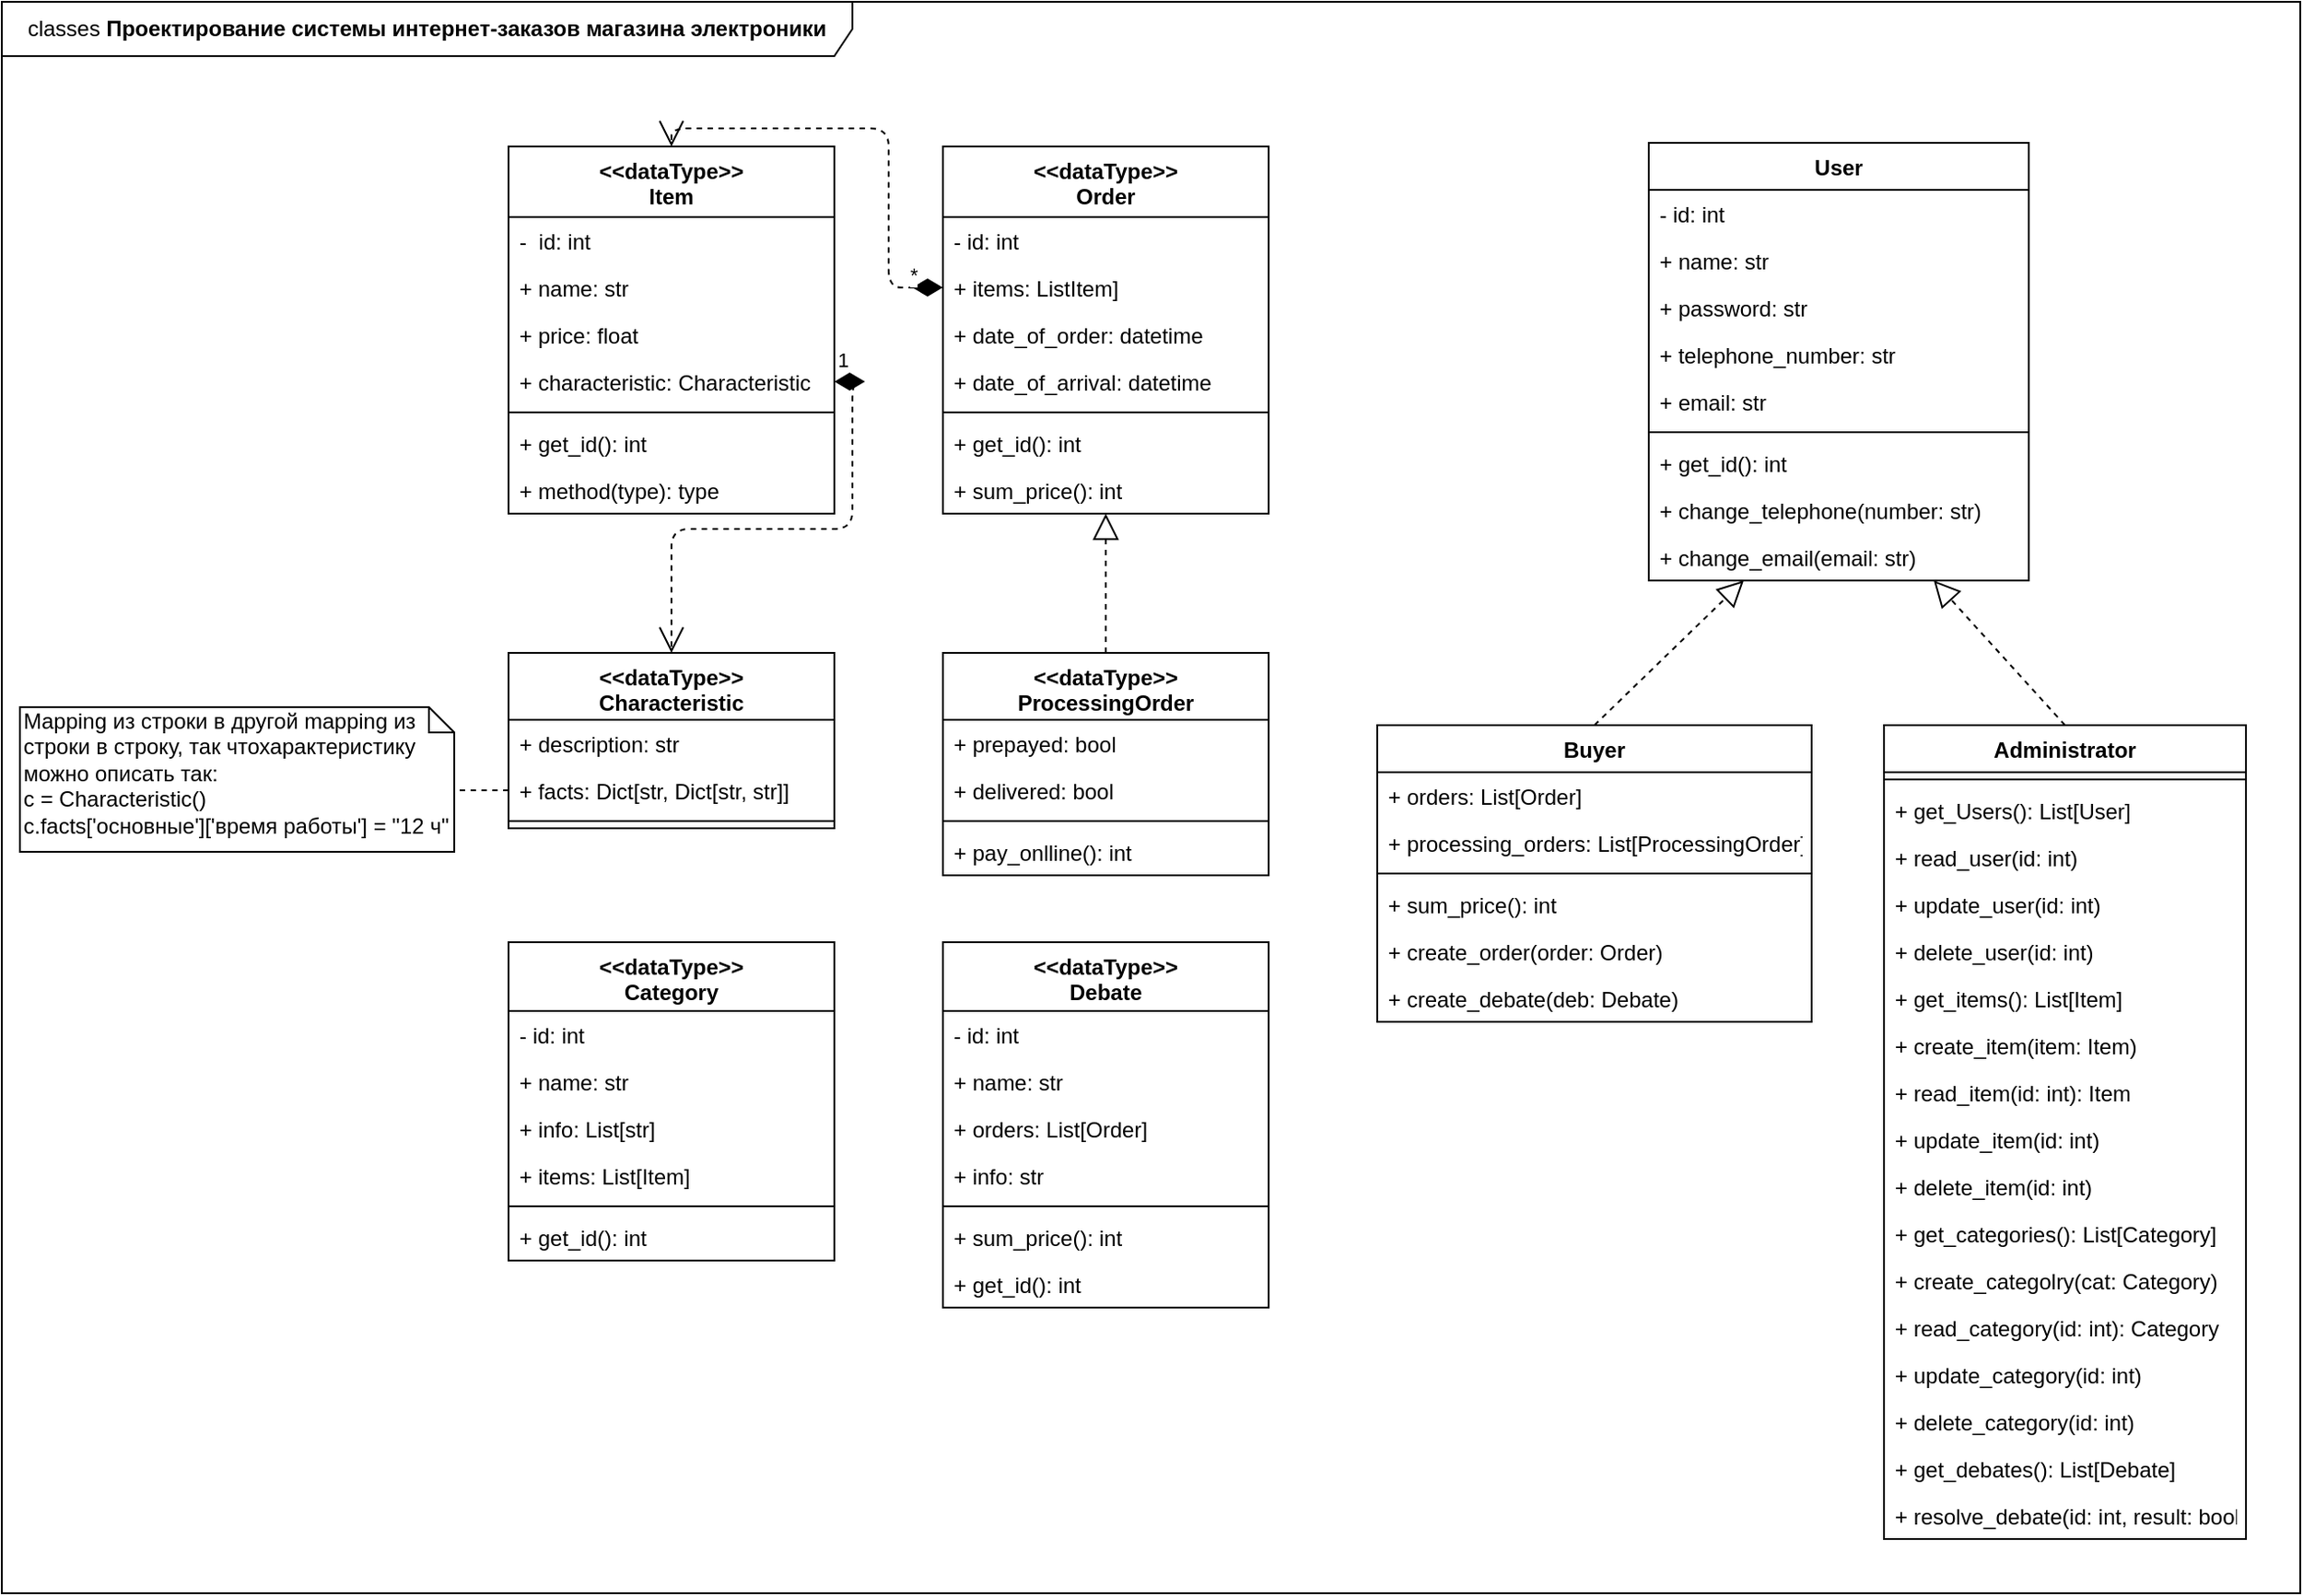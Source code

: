 <mxfile version="12.8.1" type="github">
  <diagram id="7VpvIhueV3ilVMoM20PL" name="Page-1">
    <mxGraphModel dx="824" dy="461" grid="1" gridSize="10" guides="1" tooltips="1" connect="1" arrows="1" fold="1" page="1" pageScale="1" pageWidth="850" pageHeight="1100" math="0" shadow="0">
      <root>
        <mxCell id="0" />
        <mxCell id="1" parent="0" />
        <mxCell id="_wDIAisPJdzkH9Y9Z4WT-5" value="classes &lt;b&gt;Проектирование системы интернет-заказов магазина электроники&lt;/b&gt;" style="shape=umlFrame;whiteSpace=wrap;html=1;width=470;height=30;" parent="1" vertex="1">
          <mxGeometry x="40" y="40" width="1270" height="880" as="geometry" />
        </mxCell>
        <mxCell id="_wDIAisPJdzkH9Y9Z4WT-1" value="&lt;&lt;dataType&gt;&gt;&#xa;Item" style="swimlane;fontStyle=1;align=center;verticalAlign=top;childLayout=stackLayout;horizontal=1;startSize=39;horizontalStack=0;resizeParent=1;resizeParentMax=0;resizeLast=0;collapsible=1;marginBottom=0;" parent="1" vertex="1">
          <mxGeometry x="320" y="120" width="180" height="203" as="geometry" />
        </mxCell>
        <mxCell id="_wDIAisPJdzkH9Y9Z4WT-14" value="-  id: int" style="text;strokeColor=none;fillColor=none;align=left;verticalAlign=top;spacingLeft=4;spacingRight=4;overflow=hidden;rotatable=0;points=[[0,0.5],[1,0.5]];portConstraint=eastwest;" parent="_wDIAisPJdzkH9Y9Z4WT-1" vertex="1">
          <mxGeometry y="39" width="180" height="26" as="geometry" />
        </mxCell>
        <mxCell id="_wDIAisPJdzkH9Y9Z4WT-2" value="+ name: str" style="text;strokeColor=none;fillColor=none;align=left;verticalAlign=top;spacingLeft=4;spacingRight=4;overflow=hidden;rotatable=0;points=[[0,0.5],[1,0.5]];portConstraint=eastwest;" parent="_wDIAisPJdzkH9Y9Z4WT-1" vertex="1">
          <mxGeometry y="65" width="180" height="26" as="geometry" />
        </mxCell>
        <mxCell id="_wDIAisPJdzkH9Y9Z4WT-6" value="+ price: float" style="text;strokeColor=none;fillColor=none;align=left;verticalAlign=top;spacingLeft=4;spacingRight=4;overflow=hidden;rotatable=0;points=[[0,0.5],[1,0.5]];portConstraint=eastwest;" parent="_wDIAisPJdzkH9Y9Z4WT-1" vertex="1">
          <mxGeometry y="91" width="180" height="26" as="geometry" />
        </mxCell>
        <mxCell id="_wDIAisPJdzkH9Y9Z4WT-7" value="+ characteristic: Characteristic" style="text;strokeColor=none;fillColor=none;align=left;verticalAlign=top;spacingLeft=4;spacingRight=4;overflow=hidden;rotatable=0;points=[[0,0.5],[1,0.5]];portConstraint=eastwest;" parent="_wDIAisPJdzkH9Y9Z4WT-1" vertex="1">
          <mxGeometry y="117" width="180" height="26" as="geometry" />
        </mxCell>
        <mxCell id="_wDIAisPJdzkH9Y9Z4WT-3" value="" style="line;strokeWidth=1;fillColor=none;align=left;verticalAlign=middle;spacingTop=-1;spacingLeft=3;spacingRight=3;rotatable=0;labelPosition=right;points=[];portConstraint=eastwest;" parent="_wDIAisPJdzkH9Y9Z4WT-1" vertex="1">
          <mxGeometry y="143" width="180" height="8" as="geometry" />
        </mxCell>
        <mxCell id="AqnYTcgwSNKYMv5zJtwy-12" value="+ get_id(): int" style="text;strokeColor=none;fillColor=none;align=left;verticalAlign=top;spacingLeft=4;spacingRight=4;overflow=hidden;rotatable=0;points=[[0,0.5],[1,0.5]];portConstraint=eastwest;" parent="_wDIAisPJdzkH9Y9Z4WT-1" vertex="1">
          <mxGeometry y="151" width="180" height="26" as="geometry" />
        </mxCell>
        <mxCell id="_wDIAisPJdzkH9Y9Z4WT-4" value="+ method(type): type" style="text;strokeColor=none;fillColor=none;align=left;verticalAlign=top;spacingLeft=4;spacingRight=4;overflow=hidden;rotatable=0;points=[[0,0.5],[1,0.5]];portConstraint=eastwest;" parent="_wDIAisPJdzkH9Y9Z4WT-1" vertex="1">
          <mxGeometry y="177" width="180" height="26" as="geometry" />
        </mxCell>
        <mxCell id="_wDIAisPJdzkH9Y9Z4WT-8" value="&lt;&lt;dataType&gt;&gt;&#xa;ProcessingOrder" style="swimlane;fontStyle=1;align=center;verticalAlign=top;childLayout=stackLayout;horizontal=1;startSize=37;horizontalStack=0;resizeParent=1;resizeParentMax=0;resizeLast=0;collapsible=1;marginBottom=0;" parent="1" vertex="1">
          <mxGeometry x="560" y="400" width="180" height="123" as="geometry" />
        </mxCell>
        <mxCell id="_wDIAisPJdzkH9Y9Z4WT-43" value="+ prepayed: bool" style="text;strokeColor=none;fillColor=none;align=left;verticalAlign=top;spacingLeft=4;spacingRight=4;overflow=hidden;rotatable=0;points=[[0,0.5],[1,0.5]];portConstraint=eastwest;" parent="_wDIAisPJdzkH9Y9Z4WT-8" vertex="1">
          <mxGeometry y="37" width="180" height="26" as="geometry" />
        </mxCell>
        <mxCell id="AqnYTcgwSNKYMv5zJtwy-37" value="+ delivered: bool" style="text;strokeColor=none;fillColor=none;align=left;verticalAlign=top;spacingLeft=4;spacingRight=4;overflow=hidden;rotatable=0;points=[[0,0.5],[1,0.5]];portConstraint=eastwest;" parent="_wDIAisPJdzkH9Y9Z4WT-8" vertex="1">
          <mxGeometry y="63" width="180" height="26" as="geometry" />
        </mxCell>
        <mxCell id="_wDIAisPJdzkH9Y9Z4WT-12" value="" style="line;strokeWidth=1;fillColor=none;align=left;verticalAlign=middle;spacingTop=-1;spacingLeft=3;spacingRight=3;rotatable=0;labelPosition=right;points=[];portConstraint=eastwest;" parent="_wDIAisPJdzkH9Y9Z4WT-8" vertex="1">
          <mxGeometry y="89" width="180" height="8" as="geometry" />
        </mxCell>
        <mxCell id="_wDIAisPJdzkH9Y9Z4WT-13" value="+ pay_onlline(): int" style="text;strokeColor=none;fillColor=none;align=left;verticalAlign=top;spacingLeft=4;spacingRight=4;overflow=hidden;rotatable=0;points=[[0,0.5],[1,0.5]];portConstraint=eastwest;" parent="_wDIAisPJdzkH9Y9Z4WT-8" vertex="1">
          <mxGeometry y="97" width="180" height="26" as="geometry" />
        </mxCell>
        <mxCell id="_wDIAisPJdzkH9Y9Z4WT-23" value="Buyer" style="swimlane;fontStyle=1;align=center;verticalAlign=top;childLayout=stackLayout;horizontal=1;startSize=26;horizontalStack=0;resizeParent=1;resizeParentMax=0;resizeLast=0;collapsible=1;marginBottom=0;" parent="1" vertex="1">
          <mxGeometry x="800" y="440" width="240" height="164" as="geometry" />
        </mxCell>
        <mxCell id="_wDIAisPJdzkH9Y9Z4WT-53" value="+ orders: List[Order]" style="text;strokeColor=none;fillColor=none;align=left;verticalAlign=top;spacingLeft=4;spacingRight=4;overflow=hidden;rotatable=0;points=[[0,0.5],[1,0.5]];portConstraint=eastwest;" parent="_wDIAisPJdzkH9Y9Z4WT-23" vertex="1">
          <mxGeometry y="26" width="240" height="26" as="geometry" />
        </mxCell>
        <mxCell id="_wDIAisPJdzkH9Y9Z4WT-54" value="+ processing_orders: List[ProcessingOrder]" style="text;strokeColor=none;fillColor=none;align=left;verticalAlign=top;spacingLeft=4;spacingRight=4;overflow=hidden;rotatable=0;points=[[0,0.5],[1,0.5]];portConstraint=eastwest;" parent="_wDIAisPJdzkH9Y9Z4WT-23" vertex="1">
          <mxGeometry y="52" width="240" height="26" as="geometry" />
        </mxCell>
        <mxCell id="_wDIAisPJdzkH9Y9Z4WT-26" value="" style="line;strokeWidth=1;fillColor=none;align=left;verticalAlign=middle;spacingTop=-1;spacingLeft=3;spacingRight=3;rotatable=0;labelPosition=right;points=[];portConstraint=eastwest;" parent="_wDIAisPJdzkH9Y9Z4WT-23" vertex="1">
          <mxGeometry y="78" width="240" height="8" as="geometry" />
        </mxCell>
        <mxCell id="_wDIAisPJdzkH9Y9Z4WT-27" value="+ sum_price(): int" style="text;strokeColor=none;fillColor=none;align=left;verticalAlign=top;spacingLeft=4;spacingRight=4;overflow=hidden;rotatable=0;points=[[0,0.5],[1,0.5]];portConstraint=eastwest;" parent="_wDIAisPJdzkH9Y9Z4WT-23" vertex="1">
          <mxGeometry y="86" width="240" height="26" as="geometry" />
        </mxCell>
        <mxCell id="AqnYTcgwSNKYMv5zJtwy-16" value="+ create_order(order: Order)" style="text;strokeColor=none;fillColor=none;align=left;verticalAlign=top;spacingLeft=4;spacingRight=4;overflow=hidden;rotatable=0;points=[[0,0.5],[1,0.5]];portConstraint=eastwest;" parent="_wDIAisPJdzkH9Y9Z4WT-23" vertex="1">
          <mxGeometry y="112" width="240" height="26" as="geometry" />
        </mxCell>
        <mxCell id="AqnYTcgwSNKYMv5zJtwy-36" value="+ create_debate(deb: Debate)" style="text;strokeColor=none;fillColor=none;align=left;verticalAlign=top;spacingLeft=4;spacingRight=4;overflow=hidden;rotatable=0;points=[[0,0.5],[1,0.5]];portConstraint=eastwest;" parent="_wDIAisPJdzkH9Y9Z4WT-23" vertex="1">
          <mxGeometry y="138" width="240" height="26" as="geometry" />
        </mxCell>
        <mxCell id="_wDIAisPJdzkH9Y9Z4WT-30" value="Administrator" style="swimlane;fontStyle=1;align=center;verticalAlign=top;childLayout=stackLayout;horizontal=1;startSize=26;horizontalStack=0;resizeParent=1;resizeParentMax=0;resizeLast=0;collapsible=1;marginBottom=0;" parent="1" vertex="1">
          <mxGeometry x="1080" y="440" width="200" height="450" as="geometry" />
        </mxCell>
        <mxCell id="_wDIAisPJdzkH9Y9Z4WT-35" value="" style="line;strokeWidth=1;fillColor=none;align=left;verticalAlign=middle;spacingTop=-1;spacingLeft=3;spacingRight=3;rotatable=0;labelPosition=right;points=[];portConstraint=eastwest;" parent="_wDIAisPJdzkH9Y9Z4WT-30" vertex="1">
          <mxGeometry y="26" width="200" height="8" as="geometry" />
        </mxCell>
        <mxCell id="AqnYTcgwSNKYMv5zJtwy-30" value="+ get_Users(): List[User]" style="text;strokeColor=none;fillColor=none;align=left;verticalAlign=top;spacingLeft=4;spacingRight=4;overflow=hidden;rotatable=0;points=[[0,0.5],[1,0.5]];portConstraint=eastwest;" parent="_wDIAisPJdzkH9Y9Z4WT-30" vertex="1">
          <mxGeometry y="34" width="200" height="26" as="geometry" />
        </mxCell>
        <mxCell id="AqnYTcgwSNKYMv5zJtwy-29" value="+ read_user(id: int)" style="text;strokeColor=none;fillColor=none;align=left;verticalAlign=top;spacingLeft=4;spacingRight=4;overflow=hidden;rotatable=0;points=[[0,0.5],[1,0.5]];portConstraint=eastwest;" parent="_wDIAisPJdzkH9Y9Z4WT-30" vertex="1">
          <mxGeometry y="60" width="200" height="26" as="geometry" />
        </mxCell>
        <mxCell id="AqnYTcgwSNKYMv5zJtwy-27" value="+ update_user(id: int)" style="text;strokeColor=none;fillColor=none;align=left;verticalAlign=top;spacingLeft=4;spacingRight=4;overflow=hidden;rotatable=0;points=[[0,0.5],[1,0.5]];portConstraint=eastwest;" parent="_wDIAisPJdzkH9Y9Z4WT-30" vertex="1">
          <mxGeometry y="86" width="200" height="26" as="geometry" />
        </mxCell>
        <mxCell id="AqnYTcgwSNKYMv5zJtwy-28" value="+ delete_user(id: int)" style="text;strokeColor=none;fillColor=none;align=left;verticalAlign=top;spacingLeft=4;spacingRight=4;overflow=hidden;rotatable=0;points=[[0,0.5],[1,0.5]];portConstraint=eastwest;" parent="_wDIAisPJdzkH9Y9Z4WT-30" vertex="1">
          <mxGeometry y="112" width="200" height="26" as="geometry" />
        </mxCell>
        <mxCell id="AqnYTcgwSNKYMv5zJtwy-34" value="+ get_items(): List[Item]" style="text;strokeColor=none;fillColor=none;align=left;verticalAlign=top;spacingLeft=4;spacingRight=4;overflow=hidden;rotatable=0;points=[[0,0.5],[1,0.5]];portConstraint=eastwest;" parent="_wDIAisPJdzkH9Y9Z4WT-30" vertex="1">
          <mxGeometry y="138" width="200" height="26" as="geometry" />
        </mxCell>
        <mxCell id="_wDIAisPJdzkH9Y9Z4WT-36" value="+ create_item(item: Item)" style="text;strokeColor=none;fillColor=none;align=left;verticalAlign=top;spacingLeft=4;spacingRight=4;overflow=hidden;rotatable=0;points=[[0,0.5],[1,0.5]];portConstraint=eastwest;" parent="_wDIAisPJdzkH9Y9Z4WT-30" vertex="1">
          <mxGeometry y="164" width="200" height="26" as="geometry" />
        </mxCell>
        <mxCell id="_wDIAisPJdzkH9Y9Z4WT-37" value="+ read_item(id: int): Item" style="text;strokeColor=none;fillColor=none;align=left;verticalAlign=top;spacingLeft=4;spacingRight=4;overflow=hidden;rotatable=0;points=[[0,0.5],[1,0.5]];portConstraint=eastwest;" parent="_wDIAisPJdzkH9Y9Z4WT-30" vertex="1">
          <mxGeometry y="190" width="200" height="26" as="geometry" />
        </mxCell>
        <mxCell id="_wDIAisPJdzkH9Y9Z4WT-79" value="+ update_item(id: int)" style="text;strokeColor=none;fillColor=none;align=left;verticalAlign=top;spacingLeft=4;spacingRight=4;overflow=hidden;rotatable=0;points=[[0,0.5],[1,0.5]];portConstraint=eastwest;" parent="_wDIAisPJdzkH9Y9Z4WT-30" vertex="1">
          <mxGeometry y="216" width="200" height="26" as="geometry" />
        </mxCell>
        <mxCell id="_wDIAisPJdzkH9Y9Z4WT-80" value="+ delete_item(id: int)" style="text;strokeColor=none;fillColor=none;align=left;verticalAlign=top;spacingLeft=4;spacingRight=4;overflow=hidden;rotatable=0;points=[[0,0.5],[1,0.5]];portConstraint=eastwest;" parent="_wDIAisPJdzkH9Y9Z4WT-30" vertex="1">
          <mxGeometry y="242" width="200" height="26" as="geometry" />
        </mxCell>
        <mxCell id="AqnYTcgwSNKYMv5zJtwy-35" value="+ get_categories(): List[Category]" style="text;strokeColor=none;fillColor=none;align=left;verticalAlign=top;spacingLeft=4;spacingRight=4;overflow=hidden;rotatable=0;points=[[0,0.5],[1,0.5]];portConstraint=eastwest;" parent="_wDIAisPJdzkH9Y9Z4WT-30" vertex="1">
          <mxGeometry y="268" width="200" height="26" as="geometry" />
        </mxCell>
        <mxCell id="_wDIAisPJdzkH9Y9Z4WT-77" value="+ create_categolry(cat: Category)" style="text;strokeColor=none;fillColor=none;align=left;verticalAlign=top;spacingLeft=4;spacingRight=4;overflow=hidden;rotatable=0;points=[[0,0.5],[1,0.5]];portConstraint=eastwest;" parent="_wDIAisPJdzkH9Y9Z4WT-30" vertex="1">
          <mxGeometry y="294" width="200" height="26" as="geometry" />
        </mxCell>
        <mxCell id="_wDIAisPJdzkH9Y9Z4WT-78" value="+ read_category(id: int): Category" style="text;strokeColor=none;fillColor=none;align=left;verticalAlign=top;spacingLeft=4;spacingRight=4;overflow=hidden;rotatable=0;points=[[0,0.5],[1,0.5]];portConstraint=eastwest;" parent="_wDIAisPJdzkH9Y9Z4WT-30" vertex="1">
          <mxGeometry y="320" width="200" height="26" as="geometry" />
        </mxCell>
        <mxCell id="_wDIAisPJdzkH9Y9Z4WT-71" value="+ update_category(id: int)" style="text;strokeColor=none;fillColor=none;align=left;verticalAlign=top;spacingLeft=4;spacingRight=4;overflow=hidden;rotatable=0;points=[[0,0.5],[1,0.5]];portConstraint=eastwest;" parent="_wDIAisPJdzkH9Y9Z4WT-30" vertex="1">
          <mxGeometry y="346" width="200" height="26" as="geometry" />
        </mxCell>
        <mxCell id="_wDIAisPJdzkH9Y9Z4WT-72" value="+ delete_category(id: int)" style="text;strokeColor=none;fillColor=none;align=left;verticalAlign=top;spacingLeft=4;spacingRight=4;overflow=hidden;rotatable=0;points=[[0,0.5],[1,0.5]];portConstraint=eastwest;" parent="_wDIAisPJdzkH9Y9Z4WT-30" vertex="1">
          <mxGeometry y="372" width="200" height="26" as="geometry" />
        </mxCell>
        <mxCell id="AqnYTcgwSNKYMv5zJtwy-18" value="+ get_debates(): List[Debate]" style="text;strokeColor=none;fillColor=none;align=left;verticalAlign=top;spacingLeft=4;spacingRight=4;overflow=hidden;rotatable=0;points=[[0,0.5],[1,0.5]];portConstraint=eastwest;" parent="_wDIAisPJdzkH9Y9Z4WT-30" vertex="1">
          <mxGeometry y="398" width="200" height="26" as="geometry" />
        </mxCell>
        <mxCell id="AqnYTcgwSNKYMv5zJtwy-17" value="+ resolve_debate(id: int, result: bool)" style="text;strokeColor=none;fillColor=none;align=left;verticalAlign=top;spacingLeft=4;spacingRight=4;overflow=hidden;rotatable=0;points=[[0,0.5],[1,0.5]];portConstraint=eastwest;" parent="_wDIAisPJdzkH9Y9Z4WT-30" vertex="1">
          <mxGeometry y="424" width="200" height="26" as="geometry" />
        </mxCell>
        <mxCell id="_wDIAisPJdzkH9Y9Z4WT-55" value="&lt;&lt;dataType&gt;&gt;&#xa;Order" style="swimlane;fontStyle=1;align=center;verticalAlign=top;childLayout=stackLayout;horizontal=1;startSize=39;horizontalStack=0;resizeParent=1;resizeParentMax=0;resizeLast=0;collapsible=1;marginBottom=0;" parent="1" vertex="1">
          <mxGeometry x="560" y="120" width="180" height="203" as="geometry" />
        </mxCell>
        <mxCell id="_wDIAisPJdzkH9Y9Z4WT-56" value="- id: int" style="text;strokeColor=none;fillColor=none;align=left;verticalAlign=top;spacingLeft=4;spacingRight=4;overflow=hidden;rotatable=0;points=[[0,0.5],[1,0.5]];portConstraint=eastwest;" parent="_wDIAisPJdzkH9Y9Z4WT-55" vertex="1">
          <mxGeometry y="39" width="180" height="26" as="geometry" />
        </mxCell>
        <mxCell id="_wDIAisPJdzkH9Y9Z4WT-57" value="+ items: ListItem]" style="text;strokeColor=none;fillColor=none;align=left;verticalAlign=top;spacingLeft=4;spacingRight=4;overflow=hidden;rotatable=0;points=[[0,0.5],[1,0.5]];portConstraint=eastwest;" parent="_wDIAisPJdzkH9Y9Z4WT-55" vertex="1">
          <mxGeometry y="65" width="180" height="26" as="geometry" />
        </mxCell>
        <mxCell id="_wDIAisPJdzkH9Y9Z4WT-58" value="+ date_of_order: datetime" style="text;strokeColor=none;fillColor=none;align=left;verticalAlign=top;spacingLeft=4;spacingRight=4;overflow=hidden;rotatable=0;points=[[0,0.5],[1,0.5]];portConstraint=eastwest;" parent="_wDIAisPJdzkH9Y9Z4WT-55" vertex="1">
          <mxGeometry y="91" width="180" height="26" as="geometry" />
        </mxCell>
        <mxCell id="_wDIAisPJdzkH9Y9Z4WT-61" value="+ date_of_arrival: datetime" style="text;strokeColor=none;fillColor=none;align=left;verticalAlign=top;spacingLeft=4;spacingRight=4;overflow=hidden;rotatable=0;points=[[0,0.5],[1,0.5]];portConstraint=eastwest;" parent="_wDIAisPJdzkH9Y9Z4WT-55" vertex="1">
          <mxGeometry y="117" width="180" height="26" as="geometry" />
        </mxCell>
        <mxCell id="_wDIAisPJdzkH9Y9Z4WT-59" value="" style="line;strokeWidth=1;fillColor=none;align=left;verticalAlign=middle;spacingTop=-1;spacingLeft=3;spacingRight=3;rotatable=0;labelPosition=right;points=[];portConstraint=eastwest;" parent="_wDIAisPJdzkH9Y9Z4WT-55" vertex="1">
          <mxGeometry y="143" width="180" height="8" as="geometry" />
        </mxCell>
        <mxCell id="AqnYTcgwSNKYMv5zJtwy-13" value="+ get_id(): int" style="text;strokeColor=none;fillColor=none;align=left;verticalAlign=top;spacingLeft=4;spacingRight=4;overflow=hidden;rotatable=0;points=[[0,0.5],[1,0.5]];portConstraint=eastwest;" parent="_wDIAisPJdzkH9Y9Z4WT-55" vertex="1">
          <mxGeometry y="151" width="180" height="26" as="geometry" />
        </mxCell>
        <mxCell id="_wDIAisPJdzkH9Y9Z4WT-60" value="+ sum_price(): int" style="text;strokeColor=none;fillColor=none;align=left;verticalAlign=top;spacingLeft=4;spacingRight=4;overflow=hidden;rotatable=0;points=[[0,0.5],[1,0.5]];portConstraint=eastwest;" parent="_wDIAisPJdzkH9Y9Z4WT-55" vertex="1">
          <mxGeometry y="177" width="180" height="26" as="geometry" />
        </mxCell>
        <mxCell id="_wDIAisPJdzkH9Y9Z4WT-67" value="User" style="swimlane;fontStyle=1;align=center;verticalAlign=top;childLayout=stackLayout;horizontal=1;startSize=26;horizontalStack=0;resizeParent=1;resizeParentMax=0;resizeLast=0;collapsible=1;marginBottom=0;" parent="1" vertex="1">
          <mxGeometry x="950" y="118" width="210" height="242" as="geometry" />
        </mxCell>
        <mxCell id="_wDIAisPJdzkH9Y9Z4WT-24" value="- id: int" style="text;strokeColor=none;fillColor=none;align=left;verticalAlign=top;spacingLeft=4;spacingRight=4;overflow=hidden;rotatable=0;points=[[0,0.5],[1,0.5]];portConstraint=eastwest;" parent="_wDIAisPJdzkH9Y9Z4WT-67" vertex="1">
          <mxGeometry y="26" width="210" height="26" as="geometry" />
        </mxCell>
        <mxCell id="_wDIAisPJdzkH9Y9Z4WT-25" value="+ name: str" style="text;strokeColor=none;fillColor=none;align=left;verticalAlign=top;spacingLeft=4;spacingRight=4;overflow=hidden;rotatable=0;points=[[0,0.5],[1,0.5]];portConstraint=eastwest;" parent="_wDIAisPJdzkH9Y9Z4WT-67" vertex="1">
          <mxGeometry y="52" width="210" height="26" as="geometry" />
        </mxCell>
        <mxCell id="_wDIAisPJdzkH9Y9Z4WT-28" value="+ password: str" style="text;strokeColor=none;fillColor=none;align=left;verticalAlign=top;spacingLeft=4;spacingRight=4;overflow=hidden;rotatable=0;points=[[0,0.5],[1,0.5]];portConstraint=eastwest;" parent="_wDIAisPJdzkH9Y9Z4WT-67" vertex="1">
          <mxGeometry y="78" width="210" height="26" as="geometry" />
        </mxCell>
        <mxCell id="AqnYTcgwSNKYMv5zJtwy-31" value="+ telephone_number: str" style="text;strokeColor=none;fillColor=none;align=left;verticalAlign=top;spacingLeft=4;spacingRight=4;overflow=hidden;rotatable=0;points=[[0,0.5],[1,0.5]];portConstraint=eastwest;" parent="_wDIAisPJdzkH9Y9Z4WT-67" vertex="1">
          <mxGeometry y="104" width="210" height="26" as="geometry" />
        </mxCell>
        <mxCell id="_wDIAisPJdzkH9Y9Z4WT-34" value="+ email: str" style="text;strokeColor=none;fillColor=none;align=left;verticalAlign=top;spacingLeft=4;spacingRight=4;overflow=hidden;rotatable=0;points=[[0,0.5],[1,0.5]];portConstraint=eastwest;" parent="_wDIAisPJdzkH9Y9Z4WT-67" vertex="1">
          <mxGeometry y="130" width="210" height="26" as="geometry" />
        </mxCell>
        <mxCell id="_wDIAisPJdzkH9Y9Z4WT-69" value="" style="line;strokeWidth=1;fillColor=none;align=left;verticalAlign=middle;spacingTop=-1;spacingLeft=3;spacingRight=3;rotatable=0;labelPosition=right;points=[];portConstraint=eastwest;" parent="_wDIAisPJdzkH9Y9Z4WT-67" vertex="1">
          <mxGeometry y="156" width="210" height="8" as="geometry" />
        </mxCell>
        <mxCell id="AqnYTcgwSNKYMv5zJtwy-14" value="+ get_id(): int" style="text;strokeColor=none;fillColor=none;align=left;verticalAlign=top;spacingLeft=4;spacingRight=4;overflow=hidden;rotatable=0;points=[[0,0.5],[1,0.5]];portConstraint=eastwest;" parent="_wDIAisPJdzkH9Y9Z4WT-67" vertex="1">
          <mxGeometry y="164" width="210" height="26" as="geometry" />
        </mxCell>
        <mxCell id="_wDIAisPJdzkH9Y9Z4WT-70" value="+ change_telephone(number: str)" style="text;strokeColor=none;fillColor=none;align=left;verticalAlign=top;spacingLeft=4;spacingRight=4;overflow=hidden;rotatable=0;points=[[0,0.5],[1,0.5]];portConstraint=eastwest;" parent="_wDIAisPJdzkH9Y9Z4WT-67" vertex="1">
          <mxGeometry y="190" width="210" height="26" as="geometry" />
        </mxCell>
        <mxCell id="AqnYTcgwSNKYMv5zJtwy-32" value="+ change_email(email: str)" style="text;strokeColor=none;fillColor=none;align=left;verticalAlign=top;spacingLeft=4;spacingRight=4;overflow=hidden;rotatable=0;points=[[0,0.5],[1,0.5]];portConstraint=eastwest;" parent="_wDIAisPJdzkH9Y9Z4WT-67" vertex="1">
          <mxGeometry y="216" width="210" height="26" as="geometry" />
        </mxCell>
        <mxCell id="_wDIAisPJdzkH9Y9Z4WT-81" value="&lt;&lt;dataType&gt;&gt;&#xa;Characteristic" style="swimlane;fontStyle=1;align=center;verticalAlign=top;childLayout=stackLayout;horizontal=1;startSize=37;horizontalStack=0;resizeParent=1;resizeParentMax=0;resizeLast=0;collapsible=1;marginBottom=0;" parent="1" vertex="1">
          <mxGeometry x="320" y="400" width="180" height="97" as="geometry" />
        </mxCell>
        <mxCell id="_wDIAisPJdzkH9Y9Z4WT-82" value="+ description: str" style="text;strokeColor=none;fillColor=none;align=left;verticalAlign=top;spacingLeft=4;spacingRight=4;overflow=hidden;rotatable=0;points=[[0,0.5],[1,0.5]];portConstraint=eastwest;" parent="_wDIAisPJdzkH9Y9Z4WT-81" vertex="1">
          <mxGeometry y="37" width="180" height="26" as="geometry" />
        </mxCell>
        <mxCell id="AqnYTcgwSNKYMv5zJtwy-2" value="+ facts: Dict[str, Dict[str, str]]" style="text;strokeColor=none;fillColor=none;align=left;verticalAlign=top;spacingLeft=4;spacingRight=4;overflow=hidden;rotatable=0;points=[[0,0.5],[1,0.5]];portConstraint=eastwest;" parent="_wDIAisPJdzkH9Y9Z4WT-81" vertex="1">
          <mxGeometry y="63" width="180" height="26" as="geometry" />
        </mxCell>
        <mxCell id="_wDIAisPJdzkH9Y9Z4WT-83" value="" style="line;strokeWidth=1;fillColor=none;align=left;verticalAlign=middle;spacingTop=-1;spacingLeft=3;spacingRight=3;rotatable=0;labelPosition=right;points=[];portConstraint=eastwest;" parent="_wDIAisPJdzkH9Y9Z4WT-81" vertex="1">
          <mxGeometry y="89" width="180" height="8" as="geometry" />
        </mxCell>
        <mxCell id="AqnYTcgwSNKYMv5zJtwy-5" value="&lt;&lt;dataType&gt;&gt;&#xa;Category" style="swimlane;fontStyle=1;align=center;verticalAlign=top;childLayout=stackLayout;horizontal=1;startSize=38;horizontalStack=0;resizeParent=1;resizeParentMax=0;resizeLast=0;collapsible=1;marginBottom=0;" parent="1" vertex="1">
          <mxGeometry x="320" y="560" width="180" height="176" as="geometry" />
        </mxCell>
        <mxCell id="AqnYTcgwSNKYMv5zJtwy-6" value="- id: int" style="text;strokeColor=none;fillColor=none;align=left;verticalAlign=top;spacingLeft=4;spacingRight=4;overflow=hidden;rotatable=0;points=[[0,0.5],[1,0.5]];portConstraint=eastwest;" parent="AqnYTcgwSNKYMv5zJtwy-5" vertex="1">
          <mxGeometry y="38" width="180" height="26" as="geometry" />
        </mxCell>
        <mxCell id="AqnYTcgwSNKYMv5zJtwy-7" value="+ name: str" style="text;strokeColor=none;fillColor=none;align=left;verticalAlign=top;spacingLeft=4;spacingRight=4;overflow=hidden;rotatable=0;points=[[0,0.5],[1,0.5]];portConstraint=eastwest;" parent="AqnYTcgwSNKYMv5zJtwy-5" vertex="1">
          <mxGeometry y="64" width="180" height="26" as="geometry" />
        </mxCell>
        <mxCell id="AqnYTcgwSNKYMv5zJtwy-9" value="+ info: List[str]" style="text;strokeColor=none;fillColor=none;align=left;verticalAlign=top;spacingLeft=4;spacingRight=4;overflow=hidden;rotatable=0;points=[[0,0.5],[1,0.5]];portConstraint=eastwest;" parent="AqnYTcgwSNKYMv5zJtwy-5" vertex="1">
          <mxGeometry y="90" width="180" height="26" as="geometry" />
        </mxCell>
        <mxCell id="MJZ8N0tbwqNB8fmqcphT-25" value="+ items: List[Item]" style="text;strokeColor=none;fillColor=none;align=left;verticalAlign=top;spacingLeft=4;spacingRight=4;overflow=hidden;rotatable=0;points=[[0,0.5],[1,0.5]];portConstraint=eastwest;" vertex="1" parent="AqnYTcgwSNKYMv5zJtwy-5">
          <mxGeometry y="116" width="180" height="26" as="geometry" />
        </mxCell>
        <mxCell id="AqnYTcgwSNKYMv5zJtwy-10" value="" style="line;strokeWidth=1;fillColor=none;align=left;verticalAlign=middle;spacingTop=-1;spacingLeft=3;spacingRight=3;rotatable=0;labelPosition=right;points=[];portConstraint=eastwest;" parent="AqnYTcgwSNKYMv5zJtwy-5" vertex="1">
          <mxGeometry y="142" width="180" height="8" as="geometry" />
        </mxCell>
        <mxCell id="AqnYTcgwSNKYMv5zJtwy-11" value="+ get_id(): int" style="text;strokeColor=none;fillColor=none;align=left;verticalAlign=top;spacingLeft=4;spacingRight=4;overflow=hidden;rotatable=0;points=[[0,0.5],[1,0.5]];portConstraint=eastwest;" parent="AqnYTcgwSNKYMv5zJtwy-5" vertex="1">
          <mxGeometry y="150" width="180" height="26" as="geometry" />
        </mxCell>
        <mxCell id="AqnYTcgwSNKYMv5zJtwy-19" value="&lt;&lt;dataType&gt;&gt;&#xa;Debate" style="swimlane;fontStyle=1;align=center;verticalAlign=top;childLayout=stackLayout;horizontal=1;startSize=38;horizontalStack=0;resizeParent=1;resizeParentMax=0;resizeLast=0;collapsible=1;marginBottom=0;" parent="1" vertex="1">
          <mxGeometry x="560" y="560" width="180" height="202" as="geometry" />
        </mxCell>
        <mxCell id="AqnYTcgwSNKYMv5zJtwy-20" value="- id: int" style="text;strokeColor=none;fillColor=none;align=left;verticalAlign=top;spacingLeft=4;spacingRight=4;overflow=hidden;rotatable=0;points=[[0,0.5],[1,0.5]];portConstraint=eastwest;" parent="AqnYTcgwSNKYMv5zJtwy-19" vertex="1">
          <mxGeometry y="38" width="180" height="26" as="geometry" />
        </mxCell>
        <mxCell id="AqnYTcgwSNKYMv5zJtwy-21" value="+ name: str" style="text;strokeColor=none;fillColor=none;align=left;verticalAlign=top;spacingLeft=4;spacingRight=4;overflow=hidden;rotatable=0;points=[[0,0.5],[1,0.5]];portConstraint=eastwest;" parent="AqnYTcgwSNKYMv5zJtwy-19" vertex="1">
          <mxGeometry y="64" width="180" height="26" as="geometry" />
        </mxCell>
        <mxCell id="AqnYTcgwSNKYMv5zJtwy-26" value="+ orders: List[Order]" style="text;strokeColor=none;fillColor=none;align=left;verticalAlign=top;spacingLeft=4;spacingRight=4;overflow=hidden;rotatable=0;points=[[0,0.5],[1,0.5]];portConstraint=eastwest;" parent="AqnYTcgwSNKYMv5zJtwy-19" vertex="1">
          <mxGeometry y="90" width="180" height="26" as="geometry" />
        </mxCell>
        <mxCell id="AqnYTcgwSNKYMv5zJtwy-22" value="+ info: str" style="text;strokeColor=none;fillColor=none;align=left;verticalAlign=top;spacingLeft=4;spacingRight=4;overflow=hidden;rotatable=0;points=[[0,0.5],[1,0.5]];portConstraint=eastwest;" parent="AqnYTcgwSNKYMv5zJtwy-19" vertex="1">
          <mxGeometry y="116" width="180" height="26" as="geometry" />
        </mxCell>
        <mxCell id="AqnYTcgwSNKYMv5zJtwy-23" value="" style="line;strokeWidth=1;fillColor=none;align=left;verticalAlign=middle;spacingTop=-1;spacingLeft=3;spacingRight=3;rotatable=0;labelPosition=right;points=[];portConstraint=eastwest;" parent="AqnYTcgwSNKYMv5zJtwy-19" vertex="1">
          <mxGeometry y="142" width="180" height="8" as="geometry" />
        </mxCell>
        <mxCell id="AqnYTcgwSNKYMv5zJtwy-25" value="+ sum_price(): int" style="text;strokeColor=none;fillColor=none;align=left;verticalAlign=top;spacingLeft=4;spacingRight=4;overflow=hidden;rotatable=0;points=[[0,0.5],[1,0.5]];portConstraint=eastwest;" parent="AqnYTcgwSNKYMv5zJtwy-19" vertex="1">
          <mxGeometry y="150" width="180" height="26" as="geometry" />
        </mxCell>
        <mxCell id="AqnYTcgwSNKYMv5zJtwy-24" value="+ get_id(): int" style="text;strokeColor=none;fillColor=none;align=left;verticalAlign=top;spacingLeft=4;spacingRight=4;overflow=hidden;rotatable=0;points=[[0,0.5],[1,0.5]];portConstraint=eastwest;" parent="AqnYTcgwSNKYMv5zJtwy-19" vertex="1">
          <mxGeometry y="176" width="180" height="26" as="geometry" />
        </mxCell>
        <mxCell id="MJZ8N0tbwqNB8fmqcphT-3" value="Mapping из строки в другой mapping из строки в строку, так чтохарактеристику можно описать так:&lt;br&gt;&lt;div&gt;c = Characteristic()&lt;/div&gt;&lt;div&gt;c.facts[&#39;основные&#39;][&#39;время работы&#39;] = &quot;12 ч&quot;&lt;br&gt;&lt;/div&gt;" style="shape=note;whiteSpace=wrap;html=1;size=14;verticalAlign=top;align=left;spacingTop=-6;" vertex="1" parent="1">
          <mxGeometry x="50" y="430" width="240" height="80" as="geometry" />
        </mxCell>
        <mxCell id="MJZ8N0tbwqNB8fmqcphT-6" style="edgeStyle=orthogonalEdgeStyle;rounded=0;orthogonalLoop=1;jettySize=auto;html=1;exitX=0;exitY=0.5;exitDx=0;exitDy=0;entryX=0;entryY=0;entryDx=240;entryDy=60.5;entryPerimeter=0;endArrow=none;endFill=0;dashed=1;" edge="1" parent="1" source="AqnYTcgwSNKYMv5zJtwy-2" target="MJZ8N0tbwqNB8fmqcphT-3">
          <mxGeometry relative="1" as="geometry" />
        </mxCell>
        <mxCell id="MJZ8N0tbwqNB8fmqcphT-9" value="" style="endArrow=block;dashed=1;endFill=0;endSize=12;html=1;exitX=0.5;exitY=0;exitDx=0;exitDy=0;entryX=0.25;entryY=1;entryDx=0;entryDy=0;" edge="1" parent="1" source="_wDIAisPJdzkH9Y9Z4WT-23" target="_wDIAisPJdzkH9Y9Z4WT-67">
          <mxGeometry width="160" relative="1" as="geometry">
            <mxPoint x="880" y="400" as="sourcePoint" />
            <mxPoint x="1040" y="400" as="targetPoint" />
          </mxGeometry>
        </mxCell>
        <mxCell id="MJZ8N0tbwqNB8fmqcphT-10" value="" style="endArrow=block;dashed=1;endFill=0;endSize=12;html=1;exitX=0.5;exitY=0;exitDx=0;exitDy=0;entryX=0.5;entryY=1;entryDx=0;entryDy=0;" edge="1" parent="1" source="_wDIAisPJdzkH9Y9Z4WT-8" target="_wDIAisPJdzkH9Y9Z4WT-55">
          <mxGeometry width="160" relative="1" as="geometry">
            <mxPoint x="770" y="330" as="sourcePoint" />
            <mxPoint x="930" y="330" as="targetPoint" />
          </mxGeometry>
        </mxCell>
        <mxCell id="MJZ8N0tbwqNB8fmqcphT-11" value="" style="endArrow=block;dashed=1;endFill=0;endSize=12;html=1;exitX=0.5;exitY=0;exitDx=0;exitDy=0;entryX=0.75;entryY=1;entryDx=0;entryDy=0;" edge="1" parent="1" source="_wDIAisPJdzkH9Y9Z4WT-30" target="_wDIAisPJdzkH9Y9Z4WT-67">
          <mxGeometry width="160" relative="1" as="geometry">
            <mxPoint x="930" y="450" as="sourcePoint" />
            <mxPoint x="1012.5" y="370" as="targetPoint" />
          </mxGeometry>
        </mxCell>
        <mxCell id="MJZ8N0tbwqNB8fmqcphT-15" value="*" style="endArrow=open;html=1;endSize=12;startArrow=diamondThin;startSize=14;startFill=1;edgeStyle=orthogonalEdgeStyle;align=left;verticalAlign=bottom;dashed=1;exitX=0;exitY=0.5;exitDx=0;exitDy=0;entryX=0.5;entryY=0;entryDx=0;entryDy=0;" edge="1" parent="1" source="_wDIAisPJdzkH9Y9Z4WT-57" target="_wDIAisPJdzkH9Y9Z4WT-1">
          <mxGeometry x="-0.839" y="2" relative="1" as="geometry">
            <mxPoint x="580" y="80" as="sourcePoint" />
            <mxPoint x="740" y="80" as="targetPoint" />
            <mxPoint as="offset" />
          </mxGeometry>
        </mxCell>
        <mxCell id="MJZ8N0tbwqNB8fmqcphT-23" value="1" style="endArrow=open;html=1;endSize=12;startArrow=diamondThin;startSize=14;startFill=1;edgeStyle=orthogonalEdgeStyle;align=left;verticalAlign=bottom;dashed=1;exitX=1;exitY=0.5;exitDx=0;exitDy=0;entryX=0.5;entryY=0;entryDx=0;entryDy=0;" edge="1" parent="1" source="_wDIAisPJdzkH9Y9Z4WT-7" target="_wDIAisPJdzkH9Y9Z4WT-81">
          <mxGeometry x="-1" y="3" relative="1" as="geometry">
            <mxPoint x="320" y="360" as="sourcePoint" />
            <mxPoint x="480" y="360" as="targetPoint" />
          </mxGeometry>
        </mxCell>
      </root>
    </mxGraphModel>
  </diagram>
</mxfile>

